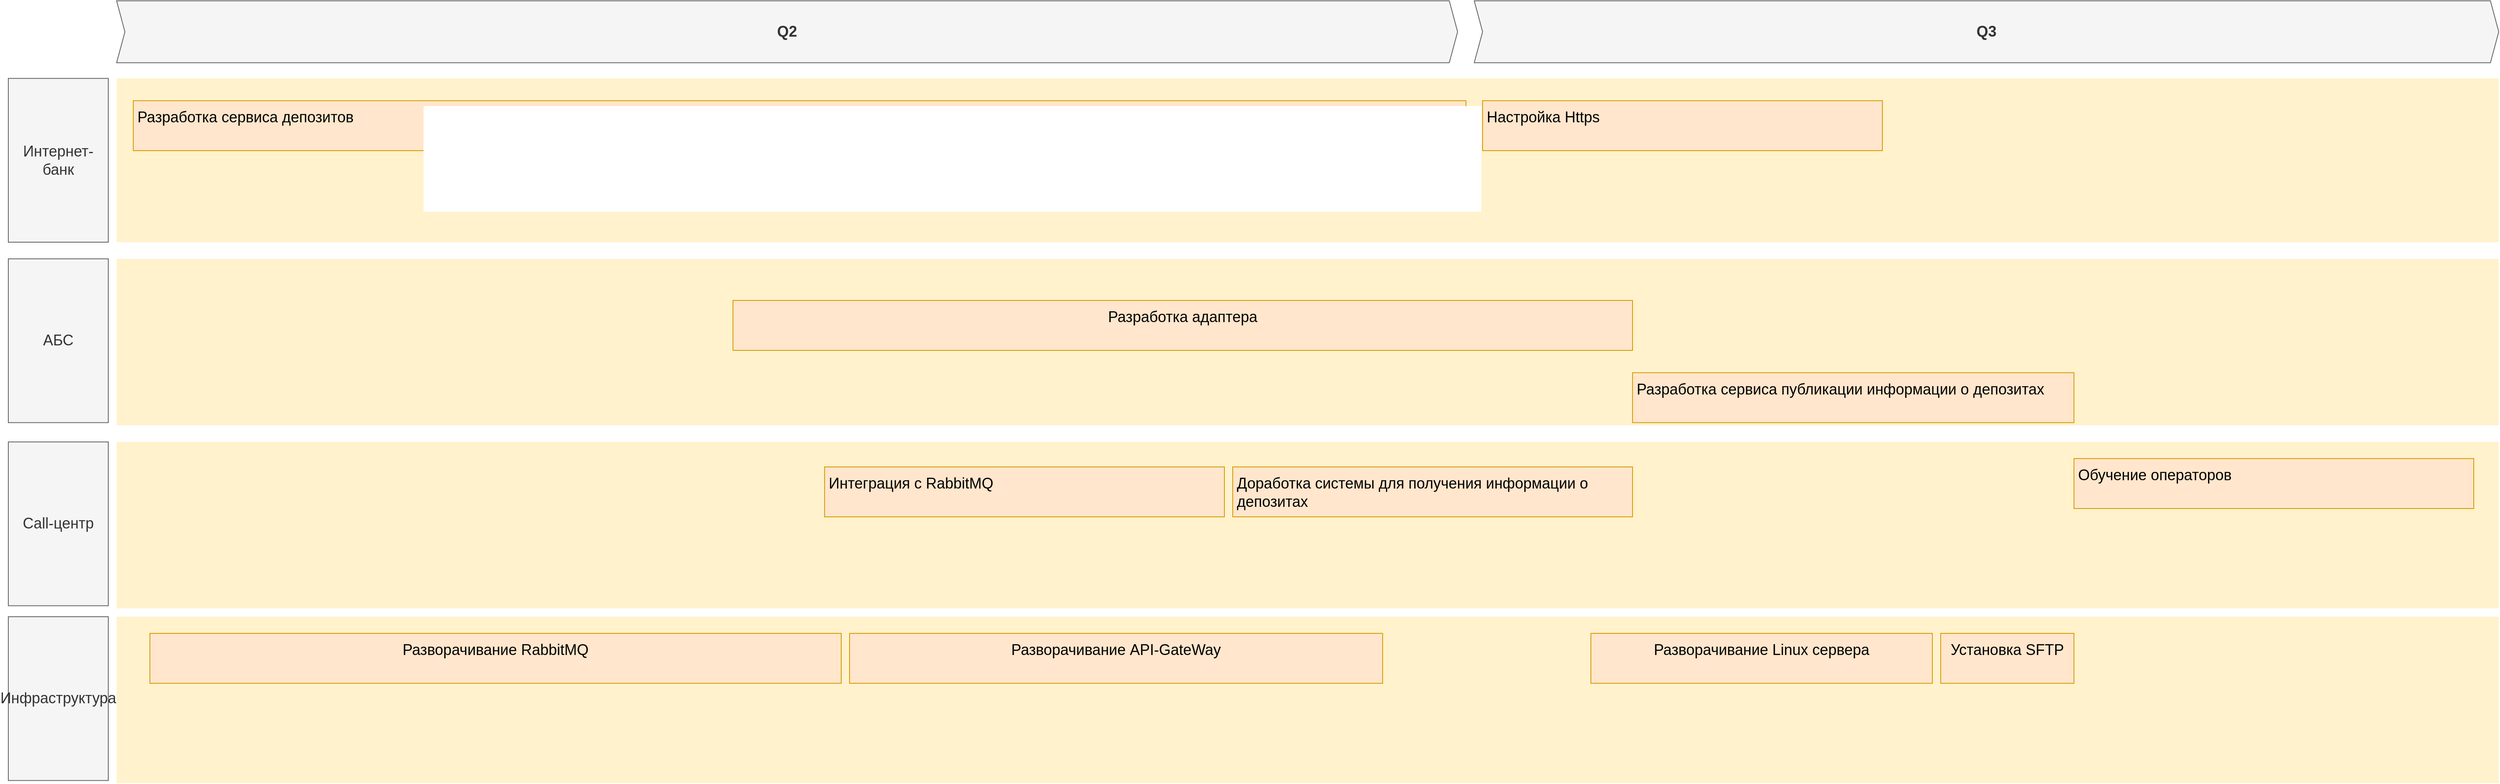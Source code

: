 <mxfile version="27.0.9">
  <diagram name="Roadmap" id="sZ5iAv1wcqvRRRoh-zL8">
    <mxGraphModel dx="4978" dy="3331" grid="1" gridSize="10" guides="1" tooltips="1" connect="1" arrows="1" fold="1" page="1" pageScale="1" pageWidth="3300" pageHeight="2339" math="0" shadow="0">
      <root>
        <mxCell id="3D7FDG2aXA9G618_Kong-0" />
        <mxCell id="3D7FDG2aXA9G618_Kong-1" parent="3D7FDG2aXA9G618_Kong-0" />
        <mxCell id="wGroBH12Sy7-OgBsN0fJ-2" value="" style="shape=rect;fillColor=#fff2cc;strokeColor=none;fontSize=24;html=1;whiteSpace=wrap;align=left;verticalAlign=top;spacing=5;rounded=0;" parent="3D7FDG2aXA9G618_Kong-1" vertex="1">
          <mxGeometry x="-2500" y="-930" width="2860" height="200" as="geometry" />
        </mxCell>
        <mxCell id="wGroBH12Sy7-OgBsN0fJ-4" value="" style="shape=rect;fillColor=#fff2cc;strokeColor=none;fontSize=24;html=1;whiteSpace=wrap;align=left;verticalAlign=top;spacing=5;rounded=0;" parent="3D7FDG2aXA9G618_Kong-1" vertex="1">
          <mxGeometry x="-2500" y="-1146.8" width="2860" height="196.8" as="geometry" />
        </mxCell>
        <mxCell id="wGroBH12Sy7-OgBsN0fJ-5" value="Разработка сервиса депозитов" style="shape=rect;fillColor=#ffe6cc;strokeColor=#d79b00;fontSize=18;html=1;whiteSpace=wrap;align=left;verticalAlign=top;spacing=5;rounded=0;" parent="3D7FDG2aXA9G618_Kong-1" vertex="1">
          <mxGeometry x="-2480" y="-1120" width="1600" height="60" as="geometry" />
        </mxCell>
        <mxCell id="wGroBH12Sy7-OgBsN0fJ-7" value="Интернет-банк" style="rounded=0;whiteSpace=wrap;html=1;fillColor=#f5f5f5;fontColor=#333333;strokeColor=#666666;fontSize=18;" parent="3D7FDG2aXA9G618_Kong-1" vertex="1">
          <mxGeometry x="-2630" y="-1146.8" width="120" height="196.8" as="geometry" />
        </mxCell>
        <mxCell id="wGroBH12Sy7-OgBsN0fJ-8" value="АБС" style="rounded=0;whiteSpace=wrap;html=1;fillColor=#f5f5f5;fontColor=#333333;strokeColor=#666666;fontSize=18;" parent="3D7FDG2aXA9G618_Kong-1" vertex="1">
          <mxGeometry x="-2630" y="-930" width="120" height="196.8" as="geometry" />
        </mxCell>
        <mxCell id="wGroBH12Sy7-OgBsN0fJ-9" value="Q2" style="shape=step;perimeter=stepPerimeter;whiteSpace=wrap;html=1;fixedSize=1;size=10;fillColor=#f5f5f5;strokeColor=#666666;fontSize=18;fontStyle=1;align=center;rounded=0;fontColor=#333333;" parent="3D7FDG2aXA9G618_Kong-1" vertex="1">
          <mxGeometry x="-2500" y="-1240" width="1610" height="74.4" as="geometry" />
        </mxCell>
        <mxCell id="wGroBH12Sy7-OgBsN0fJ-11" value="Разработка адаптера" style="shape=rect;fillColor=#ffe6cc;strokeColor=#d79b00;fontSize=18;html=1;whiteSpace=wrap;align=center;verticalAlign=top;spacing=5;rounded=0;" parent="3D7FDG2aXA9G618_Kong-1" vertex="1">
          <mxGeometry x="-1760" y="-880" width="1080" height="60" as="geometry" />
        </mxCell>
        <mxCell id="ljsG-HFvSQ6BE8m9TqWH-0" value="Q3" style="shape=step;perimeter=stepPerimeter;whiteSpace=wrap;html=1;fixedSize=1;size=10;fillColor=#f5f5f5;strokeColor=#666666;fontSize=18;fontStyle=1;align=center;rounded=0;fontColor=#333333;" parent="3D7FDG2aXA9G618_Kong-1" vertex="1">
          <mxGeometry x="-870" y="-1240" width="1230" height="74.4" as="geometry" />
        </mxCell>
        <mxCell id="ljsG-HFvSQ6BE8m9TqWH-8" value="" style="shape=rect;fillColor=#fff2cc;strokeColor=none;fontSize=24;html=1;whiteSpace=wrap;align=left;verticalAlign=top;spacing=5;rounded=0;" parent="3D7FDG2aXA9G618_Kong-1" vertex="1">
          <mxGeometry x="-2500" y="-710" width="2860" height="200" as="geometry" />
        </mxCell>
        <mxCell id="ljsG-HFvSQ6BE8m9TqWH-9" value="Call-центр" style="rounded=0;whiteSpace=wrap;html=1;fillColor=#f5f5f5;fontColor=#333333;strokeColor=#666666;fontSize=18;" parent="3D7FDG2aXA9G618_Kong-1" vertex="1">
          <mxGeometry x="-2630" y="-710" width="120" height="196.8" as="geometry" />
        </mxCell>
        <mxCell id="gjv5voM20meQajiimd0I-0" value="" style="shape=rect;fillColor=#fff2cc;strokeColor=none;fontSize=24;html=1;whiteSpace=wrap;align=left;verticalAlign=top;spacing=5;rounded=0;" vertex="1" parent="3D7FDG2aXA9G618_Kong-1">
          <mxGeometry x="-2500" y="-500" width="2860" height="200" as="geometry" />
        </mxCell>
        <mxCell id="gjv5voM20meQajiimd0I-1" value="Инфраструктура" style="rounded=0;whiteSpace=wrap;html=1;fillColor=#f5f5f5;fontColor=#333333;strokeColor=#666666;fontSize=18;" vertex="1" parent="3D7FDG2aXA9G618_Kong-1">
          <mxGeometry x="-2630" y="-500" width="120" height="196.8" as="geometry" />
        </mxCell>
        <mxCell id="gjv5voM20meQajiimd0I-2" value="Разворачивание RabbitMQ" style="shape=rect;fillColor=#ffe6cc;strokeColor=#d79b00;fontSize=18;html=1;whiteSpace=wrap;align=center;verticalAlign=top;spacing=5;rounded=0;" vertex="1" parent="3D7FDG2aXA9G618_Kong-1">
          <mxGeometry x="-2460" y="-480" width="830" height="60" as="geometry" />
        </mxCell>
        <mxCell id="1elFhq5qbPgsSb_tSJt4-3" value="Настройка Https" style="shape=rect;fillColor=#ffe6cc;strokeColor=#d79b00;fontSize=18;html=1;whiteSpace=wrap;align=left;verticalAlign=top;spacing=5;rounded=0;" vertex="1" parent="3D7FDG2aXA9G618_Kong-1">
          <mxGeometry x="-860" y="-1120" width="480" height="60" as="geometry" />
        </mxCell>
        <mxCell id="ueCcDGcKRQGwhR83p5vQ-0" value="Разворачивание API-GateWay" style="shape=rect;fillColor=#ffe6cc;strokeColor=#d79b00;fontSize=18;html=1;whiteSpace=wrap;align=center;verticalAlign=top;spacing=5;rounded=0;" vertex="1" parent="3D7FDG2aXA9G618_Kong-1">
          <mxGeometry x="-1620" y="-480" width="640" height="60" as="geometry" />
        </mxCell>
        <mxCell id="ueCcDGcKRQGwhR83p5vQ-1" value="Разворачивание Linux сервера" style="shape=rect;fillColor=#ffe6cc;strokeColor=#d79b00;fontSize=18;html=1;whiteSpace=wrap;align=center;verticalAlign=top;spacing=5;rounded=0;" vertex="1" parent="3D7FDG2aXA9G618_Kong-1">
          <mxGeometry x="-730" y="-480" width="410" height="60" as="geometry" />
        </mxCell>
        <mxCell id="ueCcDGcKRQGwhR83p5vQ-2" value="Установка SFTP" style="shape=rect;fillColor=#ffe6cc;strokeColor=#d79b00;fontSize=18;html=1;whiteSpace=wrap;align=center;verticalAlign=top;spacing=5;rounded=0;" vertex="1" parent="3D7FDG2aXA9G618_Kong-1">
          <mxGeometry x="-310" y="-480" width="160" height="60" as="geometry" />
        </mxCell>
        <mxCell id="ueCcDGcKRQGwhR83p5vQ-3" value="Интеграция с RabbitMQ" style="shape=rect;fillColor=#ffe6cc;strokeColor=#d79b00;fontSize=18;html=1;whiteSpace=wrap;align=left;verticalAlign=top;spacing=5;rounded=0;" vertex="1" parent="3D7FDG2aXA9G618_Kong-1">
          <mxGeometry x="-1650" y="-680" width="480" height="60" as="geometry" />
        </mxCell>
        <mxCell id="ueCcDGcKRQGwhR83p5vQ-4" value="Разработка сервиса публикации информации о депозитах" style="shape=rect;fillColor=#ffe6cc;strokeColor=#d79b00;fontSize=18;html=1;whiteSpace=wrap;align=left;verticalAlign=top;spacing=5;rounded=0;" vertex="1" parent="3D7FDG2aXA9G618_Kong-1">
          <mxGeometry x="-680" y="-793.2" width="530" height="60" as="geometry" />
        </mxCell>
        <mxCell id="ueCcDGcKRQGwhR83p5vQ-6" value="Доработка системы для получения информации о депозитах" style="shape=rect;fillColor=#ffe6cc;strokeColor=#d79b00;fontSize=18;html=1;whiteSpace=wrap;align=left;verticalAlign=top;spacing=5;rounded=0;" vertex="1" parent="3D7FDG2aXA9G618_Kong-1">
          <mxGeometry x="-1160" y="-680" width="480" height="60" as="geometry" />
        </mxCell>
        <mxCell id="ueCcDGcKRQGwhR83p5vQ-7" value="Обучение операторов" style="shape=rect;fillColor=#ffe6cc;strokeColor=#d79b00;fontSize=18;html=1;whiteSpace=wrap;align=left;verticalAlign=top;spacing=5;rounded=0;" vertex="1" parent="3D7FDG2aXA9G618_Kong-1">
          <mxGeometry x="-150" y="-690" width="480" height="60" as="geometry" />
        </mxCell>
      </root>
    </mxGraphModel>
  </diagram>
</mxfile>
